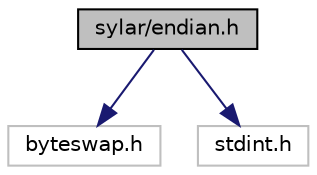 digraph "sylar/endian.h"
{
 // LATEX_PDF_SIZE
  edge [fontname="Helvetica",fontsize="10",labelfontname="Helvetica",labelfontsize="10"];
  node [fontname="Helvetica",fontsize="10",shape=record];
  Node1 [label="sylar/endian.h",height=0.2,width=0.4,color="black", fillcolor="grey75", style="filled", fontcolor="black",tooltip="字节序操作函数(大端/小端)"];
  Node1 -> Node2 [color="midnightblue",fontsize="10",style="solid",fontname="Helvetica"];
  Node2 [label="byteswap.h",height=0.2,width=0.4,color="grey75", fillcolor="white", style="filled",tooltip=" "];
  Node1 -> Node3 [color="midnightblue",fontsize="10",style="solid",fontname="Helvetica"];
  Node3 [label="stdint.h",height=0.2,width=0.4,color="grey75", fillcolor="white", style="filled",tooltip=" "];
}
